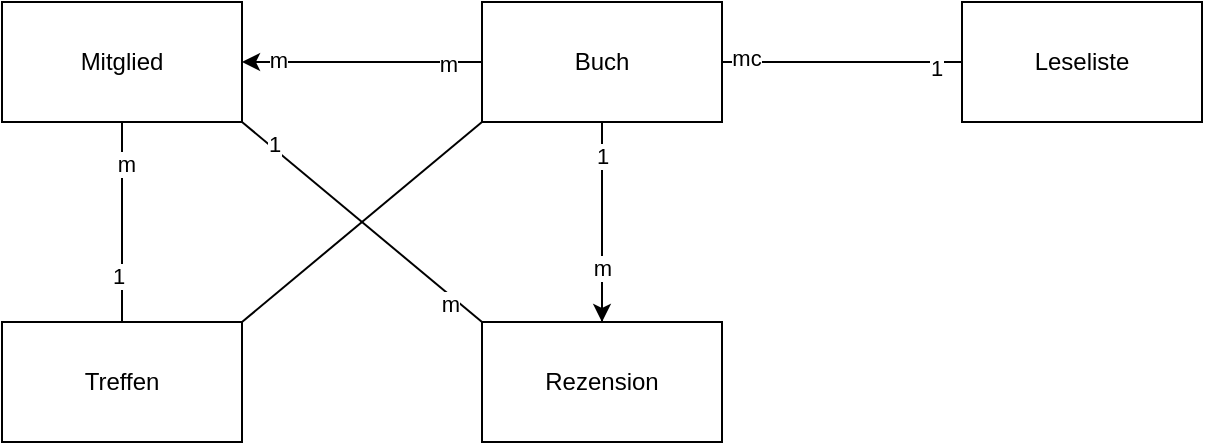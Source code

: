 <mxfile version="24.4.13" type="github">
  <diagram name="Page-1" id="h18sWnZ3htP5j9dw75dd">
    <mxGraphModel dx="722" dy="464" grid="1" gridSize="10" guides="1" tooltips="1" connect="1" arrows="1" fold="1" page="1" pageScale="1" pageWidth="850" pageHeight="1100" math="0" shadow="0">
      <root>
        <mxCell id="0" />
        <mxCell id="1" parent="0" />
        <mxCell id="YXtTSf13Q4BdP1pa5FXV-1" value="Mitglied" style="rounded=0;whiteSpace=wrap;html=1;" vertex="1" parent="1">
          <mxGeometry x="200" y="160" width="120" height="60" as="geometry" />
        </mxCell>
        <mxCell id="YXtTSf13Q4BdP1pa5FXV-15" value="" style="edgeStyle=orthogonalEdgeStyle;rounded=0;orthogonalLoop=1;jettySize=auto;html=1;entryX=1;entryY=0.5;entryDx=0;entryDy=0;" edge="1" parent="1" source="YXtTSf13Q4BdP1pa5FXV-2" target="YXtTSf13Q4BdP1pa5FXV-1">
          <mxGeometry relative="1" as="geometry">
            <mxPoint x="370" y="190" as="targetPoint" />
          </mxGeometry>
        </mxCell>
        <mxCell id="YXtTSf13Q4BdP1pa5FXV-23" value="m" style="edgeLabel;html=1;align=center;verticalAlign=middle;resizable=0;points=[];" vertex="1" connectable="0" parent="YXtTSf13Q4BdP1pa5FXV-15">
          <mxGeometry x="0.705" y="-1" relative="1" as="geometry">
            <mxPoint as="offset" />
          </mxGeometry>
        </mxCell>
        <mxCell id="YXtTSf13Q4BdP1pa5FXV-24" value="m" style="edgeLabel;html=1;align=center;verticalAlign=middle;resizable=0;points=[];" vertex="1" connectable="0" parent="YXtTSf13Q4BdP1pa5FXV-15">
          <mxGeometry x="-0.719" y="1" relative="1" as="geometry">
            <mxPoint as="offset" />
          </mxGeometry>
        </mxCell>
        <mxCell id="YXtTSf13Q4BdP1pa5FXV-20" value="" style="edgeStyle=orthogonalEdgeStyle;rounded=0;orthogonalLoop=1;jettySize=auto;html=1;" edge="1" parent="1" source="YXtTSf13Q4BdP1pa5FXV-2" target="YXtTSf13Q4BdP1pa5FXV-4">
          <mxGeometry relative="1" as="geometry" />
        </mxCell>
        <mxCell id="YXtTSf13Q4BdP1pa5FXV-2" value="Buch" style="rounded=0;whiteSpace=wrap;html=1;" vertex="1" parent="1">
          <mxGeometry x="440" y="160" width="120" height="60" as="geometry" />
        </mxCell>
        <mxCell id="YXtTSf13Q4BdP1pa5FXV-3" value="Treffen" style="rounded=0;whiteSpace=wrap;html=1;" vertex="1" parent="1">
          <mxGeometry x="200" y="320" width="120" height="60" as="geometry" />
        </mxCell>
        <mxCell id="YXtTSf13Q4BdP1pa5FXV-4" value="Rezension" style="rounded=0;whiteSpace=wrap;html=1;" vertex="1" parent="1">
          <mxGeometry x="440" y="320" width="120" height="60" as="geometry" />
        </mxCell>
        <mxCell id="YXtTSf13Q4BdP1pa5FXV-5" value="Leseliste" style="rounded=0;whiteSpace=wrap;html=1;" vertex="1" parent="1">
          <mxGeometry x="680" y="160" width="120" height="60" as="geometry" />
        </mxCell>
        <mxCell id="YXtTSf13Q4BdP1pa5FXV-7" value="" style="endArrow=none;html=1;rounded=0;exitX=0.5;exitY=1;exitDx=0;exitDy=0;entryX=0.5;entryY=0;entryDx=0;entryDy=0;" edge="1" parent="1" source="YXtTSf13Q4BdP1pa5FXV-1" target="YXtTSf13Q4BdP1pa5FXV-3">
          <mxGeometry relative="1" as="geometry">
            <mxPoint x="330" y="270" as="sourcePoint" />
            <mxPoint x="490" y="270" as="targetPoint" />
          </mxGeometry>
        </mxCell>
        <mxCell id="YXtTSf13Q4BdP1pa5FXV-27" value="m" style="edgeLabel;html=1;align=center;verticalAlign=middle;resizable=0;points=[];" vertex="1" connectable="0" parent="YXtTSf13Q4BdP1pa5FXV-7">
          <mxGeometry x="-0.492" y="2" relative="1" as="geometry">
            <mxPoint y="-5" as="offset" />
          </mxGeometry>
        </mxCell>
        <mxCell id="YXtTSf13Q4BdP1pa5FXV-28" value="1" style="edgeLabel;html=1;align=center;verticalAlign=middle;resizable=0;points=[];" vertex="1" connectable="0" parent="YXtTSf13Q4BdP1pa5FXV-7">
          <mxGeometry x="0.544" y="-2" relative="1" as="geometry">
            <mxPoint as="offset" />
          </mxGeometry>
        </mxCell>
        <mxCell id="YXtTSf13Q4BdP1pa5FXV-9" value="" style="endArrow=none;html=1;rounded=0;entryX=0.5;entryY=0;entryDx=0;entryDy=0;" edge="1" parent="1" target="YXtTSf13Q4BdP1pa5FXV-4">
          <mxGeometry relative="1" as="geometry">
            <mxPoint x="500" y="220" as="sourcePoint" />
            <mxPoint x="660" y="220" as="targetPoint" />
          </mxGeometry>
        </mxCell>
        <mxCell id="YXtTSf13Q4BdP1pa5FXV-21" value="1" style="edgeLabel;html=1;align=center;verticalAlign=middle;resizable=0;points=[];" vertex="1" connectable="0" parent="YXtTSf13Q4BdP1pa5FXV-9">
          <mxGeometry x="-0.656" relative="1" as="geometry">
            <mxPoint as="offset" />
          </mxGeometry>
        </mxCell>
        <mxCell id="YXtTSf13Q4BdP1pa5FXV-22" value="m" style="edgeLabel;html=1;align=center;verticalAlign=middle;resizable=0;points=[];" vertex="1" connectable="0" parent="YXtTSf13Q4BdP1pa5FXV-9">
          <mxGeometry x="0.453" relative="1" as="geometry">
            <mxPoint as="offset" />
          </mxGeometry>
        </mxCell>
        <mxCell id="YXtTSf13Q4BdP1pa5FXV-10" value="" style="endArrow=none;html=1;rounded=0;entryX=0;entryY=0;entryDx=0;entryDy=0;" edge="1" parent="1" target="YXtTSf13Q4BdP1pa5FXV-4">
          <mxGeometry relative="1" as="geometry">
            <mxPoint x="320" y="220" as="sourcePoint" />
            <mxPoint x="480" y="220" as="targetPoint" />
          </mxGeometry>
        </mxCell>
        <mxCell id="YXtTSf13Q4BdP1pa5FXV-25" value="m" style="edgeLabel;html=1;align=center;verticalAlign=middle;resizable=0;points=[];" vertex="1" connectable="0" parent="YXtTSf13Q4BdP1pa5FXV-10">
          <mxGeometry x="0.768" y="-3" relative="1" as="geometry">
            <mxPoint as="offset" />
          </mxGeometry>
        </mxCell>
        <mxCell id="YXtTSf13Q4BdP1pa5FXV-26" value="1" style="edgeLabel;html=1;align=center;verticalAlign=middle;resizable=0;points=[];" vertex="1" connectable="0" parent="YXtTSf13Q4BdP1pa5FXV-10">
          <mxGeometry x="-0.755" y="2" relative="1" as="geometry">
            <mxPoint as="offset" />
          </mxGeometry>
        </mxCell>
        <mxCell id="YXtTSf13Q4BdP1pa5FXV-11" value="" style="endArrow=none;html=1;rounded=0;entryX=0;entryY=1;entryDx=0;entryDy=0;" edge="1" parent="1" target="YXtTSf13Q4BdP1pa5FXV-2">
          <mxGeometry relative="1" as="geometry">
            <mxPoint x="320" y="320" as="sourcePoint" />
            <mxPoint x="480" y="320" as="targetPoint" />
          </mxGeometry>
        </mxCell>
        <mxCell id="YXtTSf13Q4BdP1pa5FXV-12" value="" style="endArrow=none;html=1;rounded=0;" edge="1" parent="1">
          <mxGeometry relative="1" as="geometry">
            <mxPoint x="560" y="190" as="sourcePoint" />
            <mxPoint x="680" y="190" as="targetPoint" />
          </mxGeometry>
        </mxCell>
        <mxCell id="YXtTSf13Q4BdP1pa5FXV-18" value="1" style="edgeLabel;html=1;align=center;verticalAlign=middle;resizable=0;points=[];" vertex="1" connectable="0" parent="YXtTSf13Q4BdP1pa5FXV-12">
          <mxGeometry x="0.78" y="-3" relative="1" as="geometry">
            <mxPoint as="offset" />
          </mxGeometry>
        </mxCell>
        <mxCell id="YXtTSf13Q4BdP1pa5FXV-19" value="mc" style="edgeLabel;html=1;align=center;verticalAlign=middle;resizable=0;points=[];" vertex="1" connectable="0" parent="YXtTSf13Q4BdP1pa5FXV-12">
          <mxGeometry x="-0.796" y="2" relative="1" as="geometry">
            <mxPoint as="offset" />
          </mxGeometry>
        </mxCell>
      </root>
    </mxGraphModel>
  </diagram>
</mxfile>
